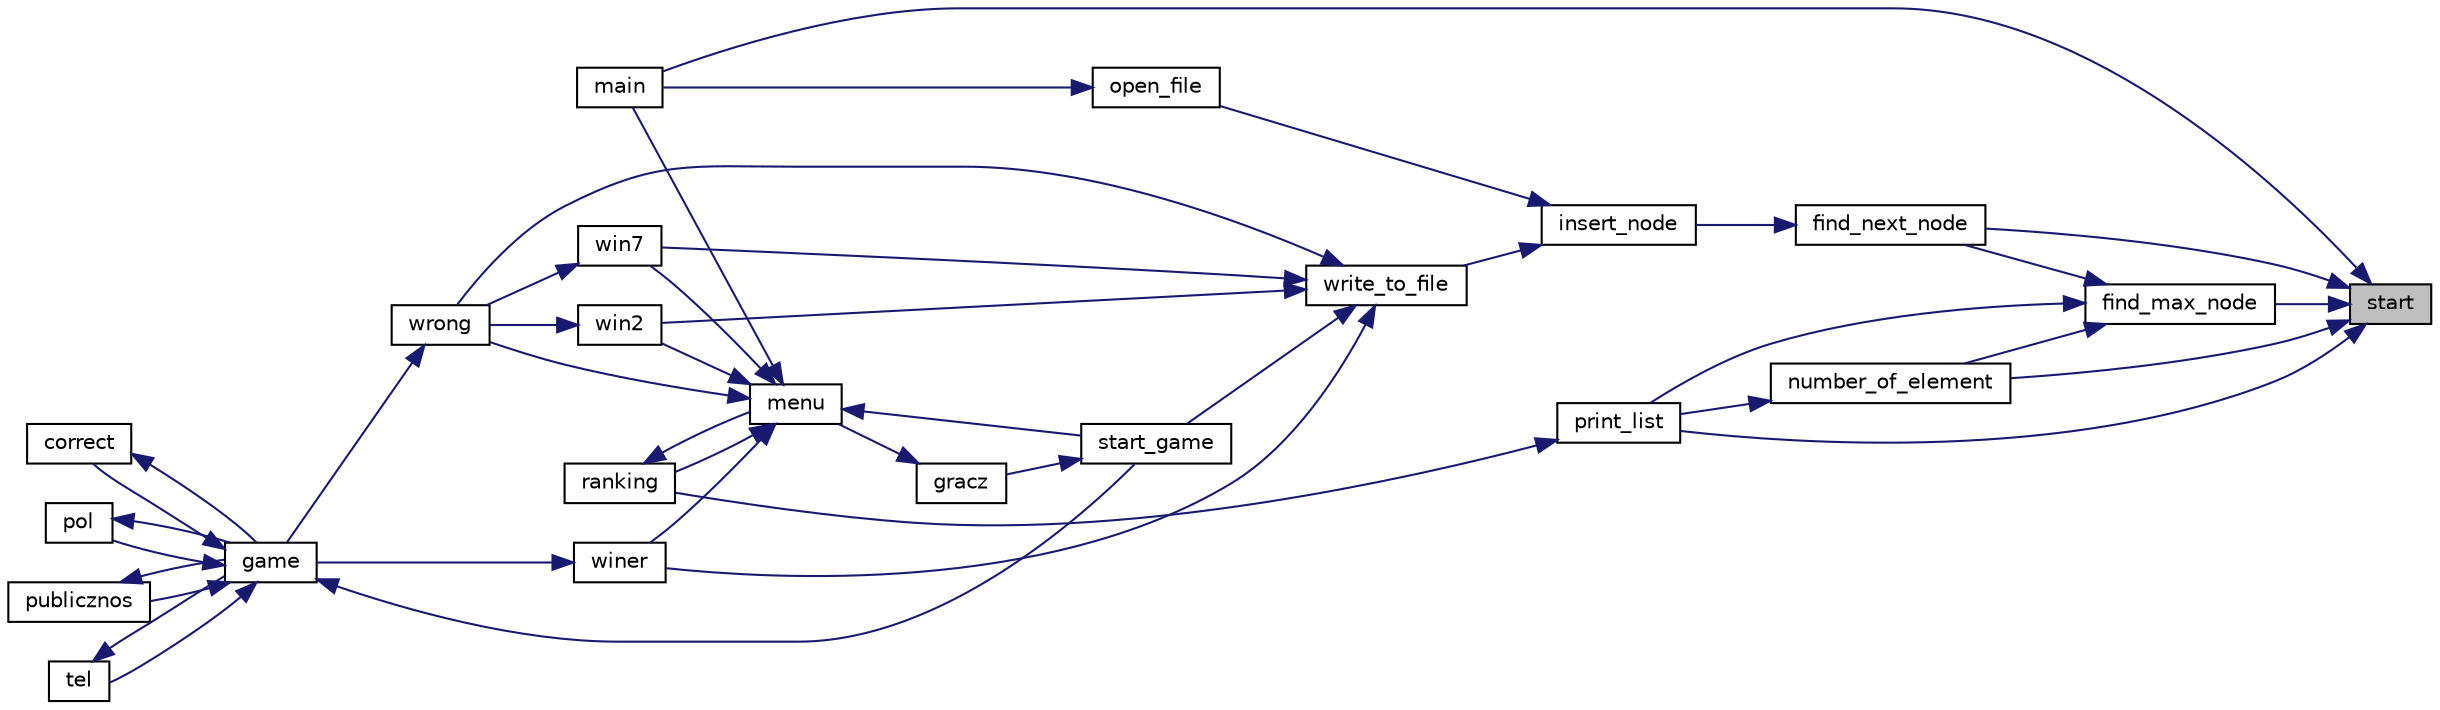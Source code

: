 digraph "start"
{
 // LATEX_PDF_SIZE
  edge [fontname="Helvetica",fontsize="10",labelfontname="Helvetica",labelfontsize="10"];
  node [fontname="Helvetica",fontsize="10",shape=record];
  rankdir="RL";
  Node1 [label="start",height=0.2,width=0.4,color="black", fillcolor="grey75", style="filled", fontcolor="black",tooltip=" "];
  Node1 -> Node2 [dir="back",color="midnightblue",fontsize="10",style="solid"];
  Node2 [label="find_max_node",height=0.2,width=0.4,color="black", fillcolor="white", style="filled",URL="$list_8c.html#a03f3265c6445ae1c393c337a323e533c",tooltip=" "];
  Node2 -> Node3 [dir="back",color="midnightblue",fontsize="10",style="solid"];
  Node3 [label="find_next_node",height=0.2,width=0.4,color="black", fillcolor="white", style="filled",URL="$list_8c.html#aa2acd36146a335ef5049fdcb98a0d11f",tooltip=" "];
  Node3 -> Node4 [dir="back",color="midnightblue",fontsize="10",style="solid"];
  Node4 [label="insert_node",height=0.2,width=0.4,color="black", fillcolor="white", style="filled",URL="$list_8c.html#a0db029a2f47d11dea0f6eed1cfada1b2",tooltip=" "];
  Node4 -> Node5 [dir="back",color="midnightblue",fontsize="10",style="solid"];
  Node5 [label="open_file",height=0.2,width=0.4,color="black", fillcolor="white", style="filled",URL="$odczyt_8c.html#a9ef7d73c0bc6731baf7f17c9b8843749",tooltip=" "];
  Node5 -> Node6 [dir="back",color="midnightblue",fontsize="10",style="solid"];
  Node6 [label="main",height=0.2,width=0.4,color="black", fillcolor="white", style="filled",URL="$main_8c.html#ae66f6b31b5ad750f1fe042a706a4e3d4",tooltip=" "];
  Node4 -> Node7 [dir="back",color="midnightblue",fontsize="10",style="solid"];
  Node7 [label="write_to_file",height=0.2,width=0.4,color="black", fillcolor="white", style="filled",URL="$zapis_8c.html#aeee93a5f1c27f03a5389f09574b303b3",tooltip=" "];
  Node7 -> Node8 [dir="back",color="midnightblue",fontsize="10",style="solid"];
  Node8 [label="start_game",height=0.2,width=0.4,color="black", fillcolor="white", style="filled",URL="$start__game_8c.html#a2c5aba8bbcfd6adc2e16a6f6f2958762",tooltip=" "];
  Node8 -> Node9 [dir="back",color="midnightblue",fontsize="10",style="solid"];
  Node9 [label="gracz",height=0.2,width=0.4,color="black", fillcolor="white", style="filled",URL="$gracz_8c.html#a0d270e3f528f07f8d721a46e023d2603",tooltip=" "];
  Node9 -> Node10 [dir="back",color="midnightblue",fontsize="10",style="solid"];
  Node10 [label="menu",height=0.2,width=0.4,color="black", fillcolor="white", style="filled",URL="$menu_8c.html#a9f51153fd12f415114d050c393c9cbfc",tooltip=" "];
  Node10 -> Node6 [dir="back",color="midnightblue",fontsize="10",style="solid"];
  Node10 -> Node11 [dir="back",color="midnightblue",fontsize="10",style="solid"];
  Node11 [label="ranking",height=0.2,width=0.4,color="black", fillcolor="white", style="filled",URL="$ranking_8c.html#a0fc40ecefc58fe1d75cdeb3badd78c30",tooltip=" "];
  Node11 -> Node10 [dir="back",color="midnightblue",fontsize="10",style="solid"];
  Node10 -> Node8 [dir="back",color="midnightblue",fontsize="10",style="solid"];
  Node10 -> Node12 [dir="back",color="midnightblue",fontsize="10",style="solid"];
  Node12 [label="win2",height=0.2,width=0.4,color="black", fillcolor="white", style="filled",URL="$win2_8c.html#a026c13fe0f79ae32b4c90a3af1c3c381",tooltip=" "];
  Node12 -> Node13 [dir="back",color="midnightblue",fontsize="10",style="solid"];
  Node13 [label="wrong",height=0.2,width=0.4,color="black", fillcolor="white", style="filled",URL="$wrong_8c.html#a2d3b1cc9b7df0a06be6835ad4d0b39c7",tooltip=" "];
  Node13 -> Node14 [dir="back",color="midnightblue",fontsize="10",style="solid"];
  Node14 [label="game",height=0.2,width=0.4,color="black", fillcolor="white", style="filled",URL="$game_8c.html#ae6f3e0c5f2a66bad97db25981946f20c",tooltip=" "];
  Node14 -> Node15 [dir="back",color="midnightblue",fontsize="10",style="solid"];
  Node15 [label="correct",height=0.2,width=0.4,color="black", fillcolor="white", style="filled",URL="$correct_8c.html#a4fb3997ed5206a0fe28ded69b32040c5",tooltip=" "];
  Node15 -> Node14 [dir="back",color="midnightblue",fontsize="10",style="solid"];
  Node14 -> Node16 [dir="back",color="midnightblue",fontsize="10",style="solid"];
  Node16 [label="pol",height=0.2,width=0.4,color="black", fillcolor="white", style="filled",URL="$pol_8c.html#a161512e688d5c6d1b5ed353c4c001455",tooltip=" "];
  Node16 -> Node14 [dir="back",color="midnightblue",fontsize="10",style="solid"];
  Node14 -> Node17 [dir="back",color="midnightblue",fontsize="10",style="solid"];
  Node17 [label="publicznos",height=0.2,width=0.4,color="black", fillcolor="white", style="filled",URL="$publicznosc_8c.html#ae92597c65e749f212bc1c68c699f9a0b",tooltip=" "];
  Node17 -> Node14 [dir="back",color="midnightblue",fontsize="10",style="solid"];
  Node14 -> Node8 [dir="back",color="midnightblue",fontsize="10",style="solid"];
  Node14 -> Node18 [dir="back",color="midnightblue",fontsize="10",style="solid"];
  Node18 [label="tel",height=0.2,width=0.4,color="black", fillcolor="white", style="filled",URL="$telefon_8c.html#a7cf77971daeb4326c0410ea62165b55b",tooltip=" "];
  Node18 -> Node14 [dir="back",color="midnightblue",fontsize="10",style="solid"];
  Node10 -> Node19 [dir="back",color="midnightblue",fontsize="10",style="solid"];
  Node19 [label="win7",height=0.2,width=0.4,color="black", fillcolor="white", style="filled",URL="$win7_8c.html#ab6b8e9eef89cc405f54e8842e0f84f99",tooltip=" "];
  Node19 -> Node13 [dir="back",color="midnightblue",fontsize="10",style="solid"];
  Node10 -> Node20 [dir="back",color="midnightblue",fontsize="10",style="solid"];
  Node20 [label="winer",height=0.2,width=0.4,color="black", fillcolor="white", style="filled",URL="$winer_8c.html#aa1caaf8e434a4d2be87c7fb52b078bff",tooltip=" "];
  Node20 -> Node14 [dir="back",color="midnightblue",fontsize="10",style="solid"];
  Node10 -> Node13 [dir="back",color="midnightblue",fontsize="10",style="solid"];
  Node7 -> Node12 [dir="back",color="midnightblue",fontsize="10",style="solid"];
  Node7 -> Node19 [dir="back",color="midnightblue",fontsize="10",style="solid"];
  Node7 -> Node20 [dir="back",color="midnightblue",fontsize="10",style="solid"];
  Node7 -> Node13 [dir="back",color="midnightblue",fontsize="10",style="solid"];
  Node2 -> Node21 [dir="back",color="midnightblue",fontsize="10",style="solid"];
  Node21 [label="number_of_element",height=0.2,width=0.4,color="black", fillcolor="white", style="filled",URL="$list_8c.html#adb57fd3c5803cd1f7fb3e020ef0a232b",tooltip=" "];
  Node21 -> Node22 [dir="back",color="midnightblue",fontsize="10",style="solid"];
  Node22 [label="print_list",height=0.2,width=0.4,color="black", fillcolor="white", style="filled",URL="$list_8c.html#abbc09b31a9ae8e6e48e4f08ac02e4023",tooltip=" "];
  Node22 -> Node11 [dir="back",color="midnightblue",fontsize="10",style="solid"];
  Node2 -> Node22 [dir="back",color="midnightblue",fontsize="10",style="solid"];
  Node1 -> Node3 [dir="back",color="midnightblue",fontsize="10",style="solid"];
  Node1 -> Node6 [dir="back",color="midnightblue",fontsize="10",style="solid"];
  Node1 -> Node21 [dir="back",color="midnightblue",fontsize="10",style="solid"];
  Node1 -> Node22 [dir="back",color="midnightblue",fontsize="10",style="solid"];
}
